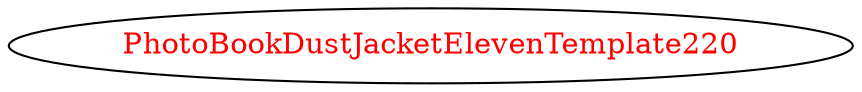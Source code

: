 digraph dependencyGraph {
 concentrate=true;
 ranksep="2.0";
 rankdir="LR"; 
 splines="ortho";
"PhotoBookDustJacketElevenTemplate220" [fontcolor="red"];
}